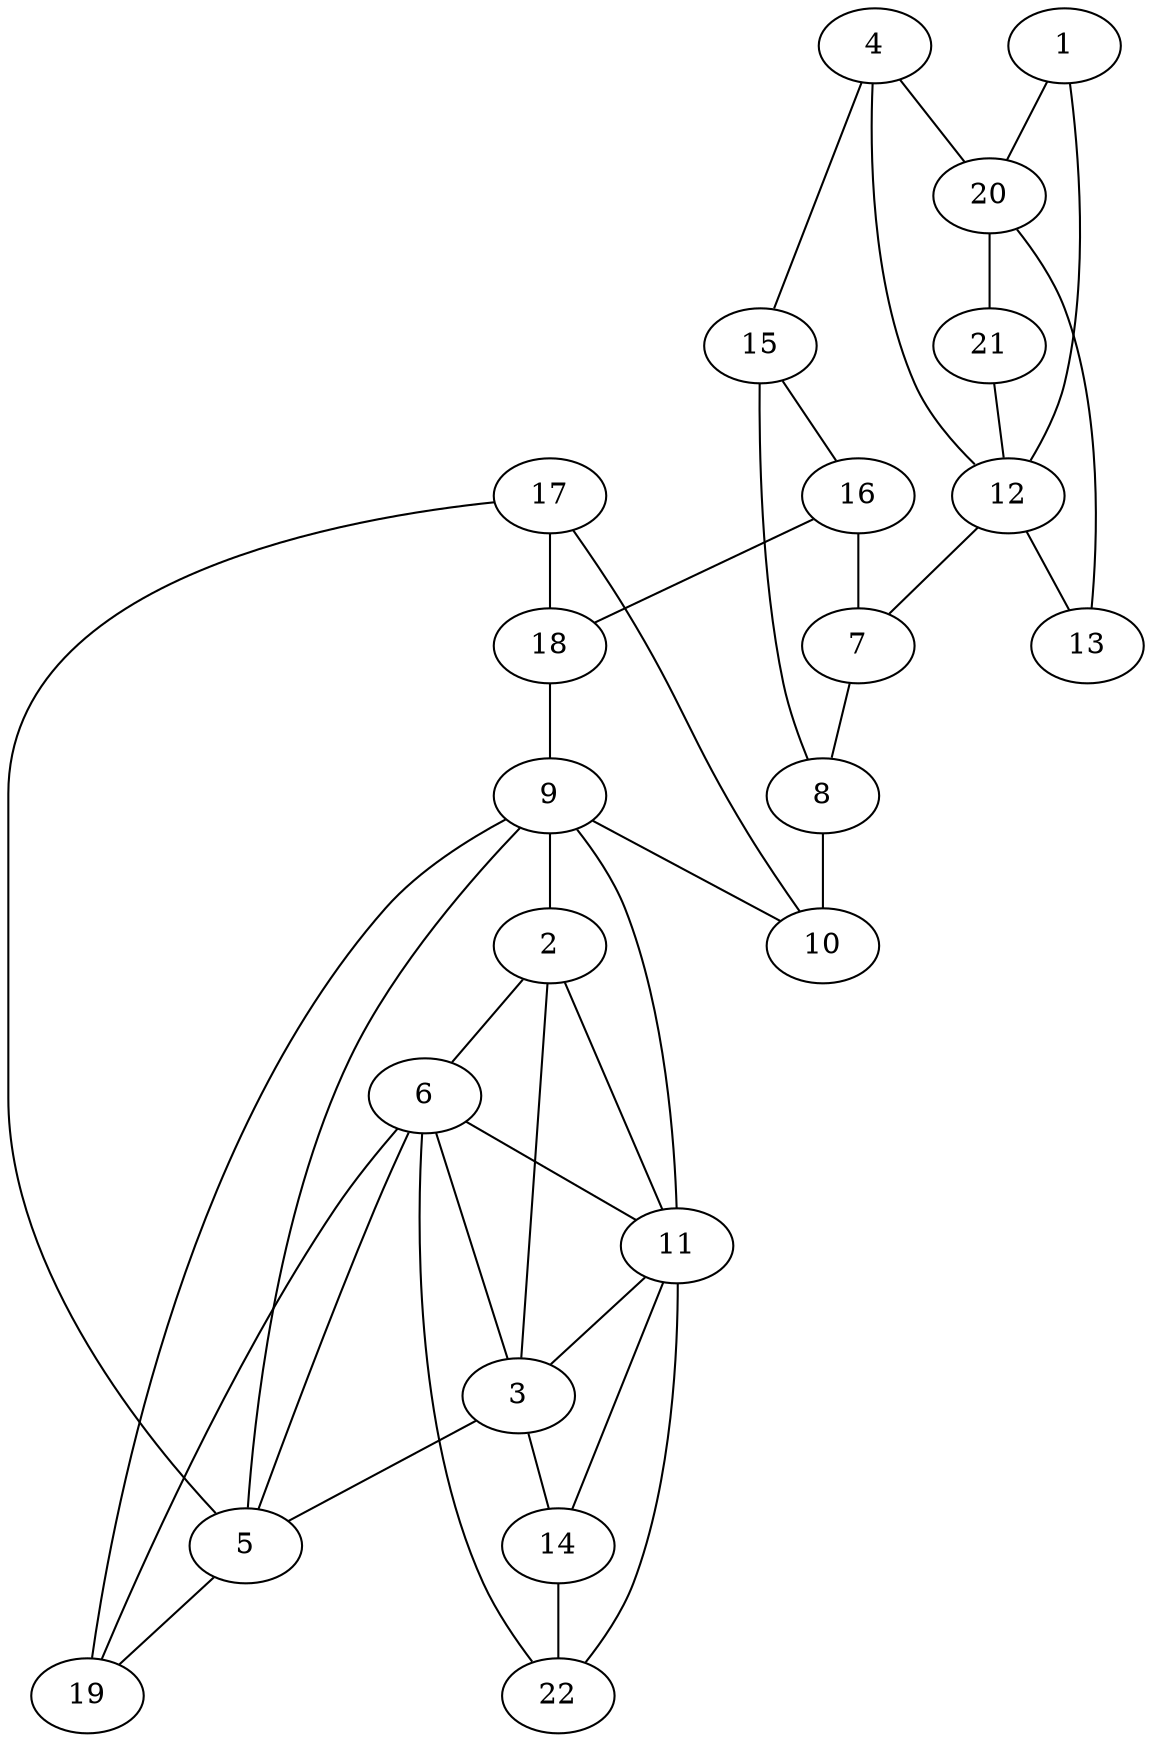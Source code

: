 graph pdb1nmk {
	1	 [aaLength=14,
		sequence=VPKTAENFRALSTG,
		type=0];
	12	 [aaLength=10,
		sequence=EPLGRVSFEL,
		type=1];
	1 -- 12	 [distance0="45.99568",
		frequency=1,
		type0=2];
	20	 [aaLength=10,
		sequence=EPLGRVSFEL,
		type=1];
	1 -- 20	 [distance0="45.99568",
		frequency=1,
		type0=3];
	2	 [aaLength=5,
		sequence=TEWLD,
		type=0];
	6	 [aaLength=10,
		sequence=GMNIVEAMER,
		type=0];
	2 -- 6	 [distance0="30.59651",
		frequency=1,
		type0=3];
	11	 [aaLength=7,
		sequence=VFGKVKE,
		type=1];
	2 -- 11	 [distance0="4.0",
		frequency=1,
		type0=4];
	3	 [aaLength=10,
		sequence=GMNIVEAMER,
		type=0];
	14	 [aaLength=9,
		sequence=ITIADCGQL,
		type=1];
	3 -- 14	 [distance0="11.0",
		frequency=1,
		type0=4];
	3 -- 2	 [distance0="25.97483",
		frequency=1,
		type0=1];
	5	 [aaLength=5,
		sequence=TEWLD,
		type=0];
	3 -- 5	 [distance0="30.05801",
		frequency=1,
		type0=2];
	3 -- 6	 [distance0="39.82645",
		frequency=1,
		type0=3];
	4	 [aaLength=14,
		sequence=VPKTAENFRALSTG,
		type=0];
	4 -- 12	 [distance0="22.66557",
		frequency=1,
		type0=1];
	15	 [aaLength=5,
		sequence=FHRII,
		type=1];
	4 -- 15	 [distance0="10.0",
		frequency=1,
		type0=4];
	4 -- 20	 [distance0="22.66557",
		frequency=1,
		type0=2];
	5 -- 6	 [distance0="23.97961",
		frequency=1,
		type0=2];
	9	 [aaLength=4,
		sequence=FFIC,
		type=1];
	5 -- 9	 [distance0="26.93545",
		frequency=1,
		type0=3];
	19	 [aaLength=7,
		sequence=VFGKVKE,
		type=1];
	5 -- 19	 [distance0="4.0",
		frequency=1,
		type0=4];
	6 -- 11	 [distance0="15.84246",
		frequency=1,
		type0=1];
	6 -- 19	 [distance0="15.84246",
		frequency=1,
		type0=2];
	7	 [aaLength=5,
		sequence=FHRII,
		type=1];
	8	 [aaLength=4,
		sequence=MCQG,
		type=1];
	7 -- 8	 [distance0="8.0",
		distance1="3.0",
		frequency=2,
		type0=2,
		type1=4];
	10	 [aaLength=4,
		sequence=ILSM,
		type=1];
	8 -- 10	 [distance0="32.0",
		frequency=1,
		type0=4];
	9 -- 2	 [distance0="3.0",
		frequency=1,
		type0=4];
	9 -- 10	 [distance0="15.0",
		frequency=1,
		type0=2];
	11 -- 3	 [distance0="0.0",
		frequency=1,
		type0=5];
	11 -- 9	 [distance0="16.0",
		frequency=1,
		type0=3];
	12 -- 7	 [distance0="28.0",
		frequency=1,
		type0=4];
	13	 [aaLength=8,
		sequence=TVFFDIAV,
		type=1];
	12 -- 13	 [distance0="10.0",
		frequency=1,
		type0=2];
	14 -- 11	 [distance0="28.0",
		frequency=1,
		type0=3];
	22	 [aaLength=8,
		sequence=ITIADCGQ,
		type=1];
	14 -- 22	 [distance0="0.0",
		frequency=1,
		type0=1];
	15 -- 8	 [distance0="8.0",
		frequency=1,
		type0=2];
	16	 [aaLength=4,
		sequence=MCQG,
		type=1];
	15 -- 16	 [distance0="8.0",
		distance1="3.0",
		frequency=2,
		type0=3,
		type1=4];
	16 -- 7	 [distance0="8.0",
		frequency=1,
		type0=2];
	18	 [aaLength=4,
		sequence=ILSM,
		type=1];
	16 -- 18	 [distance0="32.0",
		frequency=1,
		type0=4];
	17	 [aaLength=4,
		sequence=FFIC,
		type=1];
	17 -- 5	 [distance0="3.0",
		frequency=1,
		type0=4];
	17 -- 10	 [distance0="15.0",
		frequency=1,
		type0=2];
	17 -- 18	 [distance0="15.0",
		frequency=1,
		type0=3];
	18 -- 9	 [distance0="15.0",
		frequency=1,
		type0=2];
	19 -- 9	 [distance0="16.0",
		frequency=1,
		type0=3];
	20 -- 13	 [distance0="10.0",
		frequency=1,
		type0=2];
	21	 [aaLength=8,
		sequence=TVFFDIAV,
		type=1];
	20 -- 21	 [distance0="10.0",
		frequency=1,
		type0=3];
	21 -- 12	 [distance0="10.0",
		frequency=1,
		type0=2];
	22 -- 6	 [distance0="25.35712",
		frequency=1,
		type0=2];
	22 -- 11	 [distance0="28.0",
		frequency=1,
		type0=3];
}
